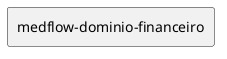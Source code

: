 @startuml
skinparam defaultTextAlignment center
skinparam rectangle {
  BackgroundColor<<optional>> beige
  BackgroundColor<<test>> lightGreen
  BackgroundColor<<runtime>> lightBlue
  BackgroundColor<<provided>> lightGray
}
rectangle "medflow-dominio-financeiro" as br_com_medflow_medflow_dominio_financeiro_jar
@enduml